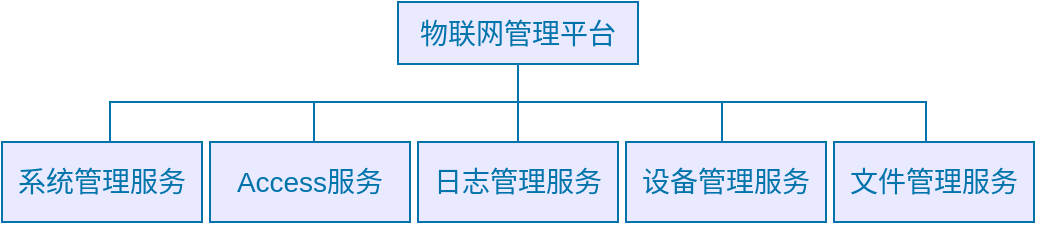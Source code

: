 <mxfile version="10.6.9" type="github"><diagram id="N0qLRXcF3jDVyOUeuomK" name="ç¬¬ 1 é¡µ"><mxGraphModel dx="797" dy="423" grid="1" gridSize="10" guides="1" tooltips="1" connect="1" arrows="1" fold="1" page="1" pageScale="1" pageWidth="850" pageHeight="1100" math="0" shadow="0"><root><mxCell id="0"/><mxCell id="1" parent="0"/><mxCell id="Ilk_UQmE-P3mMAez34WM-9" style="edgeStyle=orthogonalEdgeStyle;rounded=0;orthogonalLoop=1;jettySize=auto;html=1;exitX=0.5;exitY=1;exitDx=0;exitDy=0;fontSize=14;endArrow=none;endFill=0;strokeColor=#0174AB;labelBackgroundColor=none;fontColor=#0174AB;" parent="1" source="Ilk_UQmE-P3mMAez34WM-3" target="Ilk_UQmE-P3mMAez34WM-7" edge="1"><mxGeometry relative="1" as="geometry"/></mxCell><mxCell id="Ilk_UQmE-P3mMAez34WM-10" style="edgeStyle=orthogonalEdgeStyle;rounded=0;orthogonalLoop=1;jettySize=auto;html=1;exitX=0.5;exitY=1;exitDx=0;exitDy=0;entryX=0.5;entryY=0;entryDx=0;entryDy=0;endArrow=none;endFill=0;fontSize=14;strokeColor=#0174AB;labelBackgroundColor=none;fontColor=#0174AB;" parent="1" source="Ilk_UQmE-P3mMAez34WM-3" target="Ilk_UQmE-P3mMAez34WM-5" edge="1"><mxGeometry relative="1" as="geometry"><Array as="points"><mxPoint x="505" y="130"/><mxPoint x="403" y="130"/></Array></mxGeometry></mxCell><mxCell id="Ilk_UQmE-P3mMAez34WM-11" style="edgeStyle=orthogonalEdgeStyle;rounded=0;orthogonalLoop=1;jettySize=auto;html=1;exitX=0.5;exitY=1;exitDx=0;exitDy=0;entryX=0.5;entryY=0;entryDx=0;entryDy=0;endArrow=none;endFill=0;fontSize=14;strokeColor=#0174AB;labelBackgroundColor=none;fontColor=#0174AB;" parent="1" source="Ilk_UQmE-P3mMAez34WM-3" target="Ilk_UQmE-P3mMAez34WM-6" edge="1"><mxGeometry relative="1" as="geometry"><Array as="points"><mxPoint x="505" y="130"/><mxPoint x="607" y="130"/></Array></mxGeometry></mxCell><mxCell id="Ilk_UQmE-P3mMAez34WM-12" style="edgeStyle=orthogonalEdgeStyle;rounded=0;orthogonalLoop=1;jettySize=auto;html=1;exitX=0.5;exitY=1;exitDx=0;exitDy=0;entryX=0.5;entryY=0;entryDx=0;entryDy=0;endArrow=none;endFill=0;fontSize=14;strokeColor=#0174AB;labelBackgroundColor=none;fontColor=#0174AB;" parent="1" source="Ilk_UQmE-P3mMAez34WM-3" target="Ilk_UQmE-P3mMAez34WM-8" edge="1"><mxGeometry relative="1" as="geometry"><Array as="points"><mxPoint x="505" y="130"/><mxPoint x="709" y="130"/></Array></mxGeometry></mxCell><mxCell id="Ilk_UQmE-P3mMAez34WM-13" style="edgeStyle=orthogonalEdgeStyle;rounded=0;orthogonalLoop=1;jettySize=auto;html=1;exitX=0.5;exitY=1;exitDx=0;exitDy=0;entryX=0.5;entryY=0;entryDx=0;entryDy=0;endArrow=none;endFill=0;fontSize=14;strokeColor=#0174AB;labelBackgroundColor=none;fontColor=#0174AB;" parent="1" source="Ilk_UQmE-P3mMAez34WM-3" target="Ilk_UQmE-P3mMAez34WM-4" edge="1"><mxGeometry relative="1" as="geometry"><Array as="points"><mxPoint x="505" y="130"/><mxPoint x="301" y="130"/></Array></mxGeometry></mxCell><mxCell id="Ilk_UQmE-P3mMAez34WM-3" value="&lt;font color=&quot;#0174ab&quot;&gt;物联网管理平台&lt;/font&gt;" style="rounded=0;whiteSpace=wrap;html=1;strokeWidth=1;fontSize=14;fillColor=#E9EAFF;strokeColor=#0174AB;" parent="1" vertex="1"><mxGeometry x="445" y="80" width="120" height="31" as="geometry"/></mxCell><mxCell id="Ilk_UQmE-P3mMAez34WM-4" value="系统管理服务" style="rounded=0;whiteSpace=wrap;html=1;strokeWidth=1;fontSize=14;strokeColor=#0174AB;fillColor=#E9EAFF;labelBackgroundColor=none;fontColor=#0174AB;" parent="1" vertex="1"><mxGeometry x="247" y="150" width="100" height="40" as="geometry"/></mxCell><mxCell id="Ilk_UQmE-P3mMAez34WM-5" value="Access服务" style="rounded=0;whiteSpace=wrap;html=1;strokeWidth=1;fontSize=14;strokeColor=#0174AB;fillColor=#E9EAFF;labelBackgroundColor=none;fontColor=#0174AB;" parent="1" vertex="1"><mxGeometry x="351" y="150" width="100" height="40" as="geometry"/></mxCell><mxCell id="Ilk_UQmE-P3mMAez34WM-6" value="设备管理服务" style="rounded=0;whiteSpace=wrap;html=1;strokeWidth=1;fontSize=14;strokeColor=#0174AB;fillColor=#E9EAFF;labelBackgroundColor=none;fontColor=#0174AB;" parent="1" vertex="1"><mxGeometry x="559" y="150" width="100" height="40" as="geometry"/></mxCell><mxCell id="Ilk_UQmE-P3mMAez34WM-7" value="日志管理服务" style="rounded=0;whiteSpace=wrap;html=1;strokeWidth=1;fontSize=14;strokeColor=#0174AB;fillColor=#E9EAFF;labelBackgroundColor=none;fontColor=#0174AB;" parent="1" vertex="1"><mxGeometry x="455" y="150" width="100" height="40" as="geometry"/></mxCell><mxCell id="Ilk_UQmE-P3mMAez34WM-8" value="文件管理服务" style="rounded=0;whiteSpace=wrap;html=1;strokeWidth=1;fontSize=14;strokeColor=#0174AB;fillColor=#E9EAFF;labelBackgroundColor=none;fontColor=#0174AB;" parent="1" vertex="1"><mxGeometry x="663" y="150" width="100" height="40" as="geometry"/></mxCell></root></mxGraphModel></diagram></mxfile>